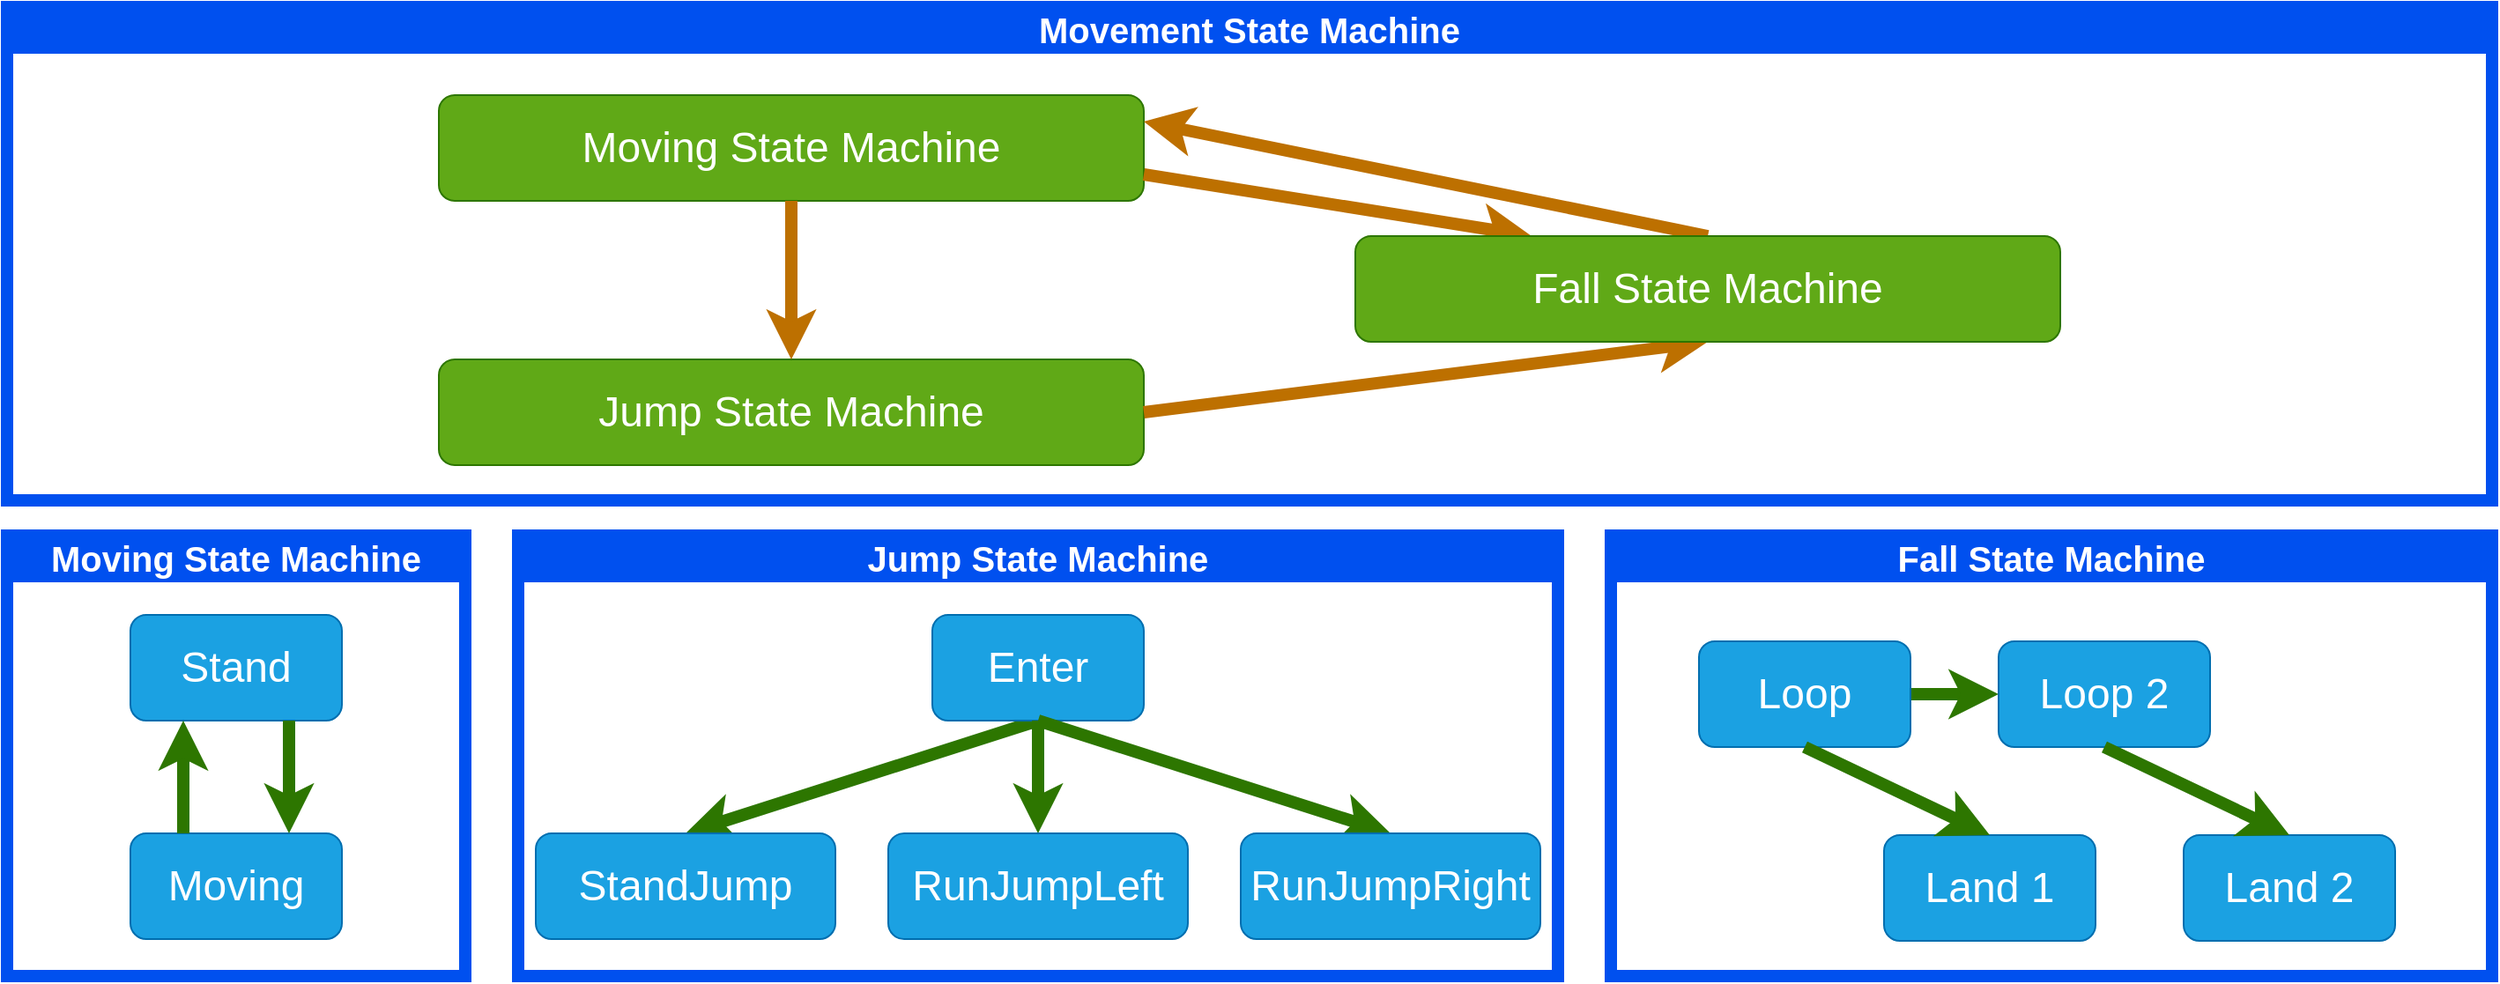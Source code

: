 <mxfile>
    <diagram id="YfLQU_7pIsObFUvdrNqj" name="Page-1">
        <mxGraphModel dx="1591" dy="929" grid="1" gridSize="10" guides="1" tooltips="1" connect="1" arrows="1" fold="1" page="1" pageScale="1" pageWidth="827" pageHeight="1169" math="0" shadow="0">
            <root>
                <mxCell id="0"/>
                <mxCell id="1" parent="0"/>
                <mxCell id="68" value="Moving State Machine" style="swimlane;fontSize=20;fillColor=#0050ef;fontColor=#ffffff;strokeColor=#0050ef;strokeWidth=7;" parent="1" vertex="1">
                    <mxGeometry x="50" y="570" width="260" height="250" as="geometry"/>
                </mxCell>
                <mxCell id="70" value="Stand" style="rounded=1;whiteSpace=wrap;html=1;fontSize=24;fillColor=#1ba1e2;fontColor=#ffffff;strokeColor=#006EAF;" parent="68" vertex="1">
                    <mxGeometry x="70" y="45" width="120" height="60" as="geometry"/>
                </mxCell>
                <mxCell id="73" value="Jump State Machine" style="swimlane;fontSize=20;fillColor=#0050ef;fontColor=#ffffff;strokeColor=#0050ef;strokeWidth=7;" vertex="1" parent="1">
                    <mxGeometry x="340" y="570" width="590" height="250" as="geometry"/>
                </mxCell>
                <mxCell id="78" style="edgeStyle=none;html=1;exitX=0.5;exitY=1;exitDx=0;exitDy=0;entryX=0.5;entryY=0;entryDx=0;entryDy=0;fillColor=#60a917;strokeColor=#2D7600;strokeWidth=7;" edge="1" parent="73" source="74" target="110">
                    <mxGeometry relative="1" as="geometry">
                        <mxPoint x="-160" y="115" as="sourcePoint"/>
                        <mxPoint x="95" y="145.0" as="targetPoint"/>
                    </mxGeometry>
                </mxCell>
                <mxCell id="74" value="Enter" style="rounded=1;whiteSpace=wrap;html=1;fontSize=24;fillColor=#1ba1e2;fontColor=#ffffff;strokeColor=#006EAF;" vertex="1" parent="73">
                    <mxGeometry x="235" y="45" width="120" height="60" as="geometry"/>
                </mxCell>
                <mxCell id="80" style="edgeStyle=none;html=1;exitX=0.5;exitY=1;exitDx=0;exitDy=0;entryX=0.5;entryY=0;entryDx=0;entryDy=0;fillColor=#60a917;strokeColor=#2D7600;strokeWidth=7;" edge="1" parent="73" source="74" target="108">
                    <mxGeometry relative="1" as="geometry">
                        <mxPoint x="315" y="125" as="sourcePoint"/>
                        <mxPoint x="495" y="145.0" as="targetPoint"/>
                    </mxGeometry>
                </mxCell>
                <mxCell id="79" style="edgeStyle=none;html=1;entryX=0.5;entryY=0;entryDx=0;entryDy=0;fillColor=#60a917;strokeColor=#2D7600;strokeWidth=7;exitX=0.5;exitY=1;exitDx=0;exitDy=0;" edge="1" parent="73" source="74" target="39">
                    <mxGeometry relative="1" as="geometry">
                        <mxPoint x="335" y="100" as="sourcePoint"/>
                        <mxPoint x="145" y="155" as="targetPoint"/>
                    </mxGeometry>
                </mxCell>
                <mxCell id="39" value="RunJumpLeft" style="rounded=1;whiteSpace=wrap;html=1;fontSize=24;fillColor=#1ba1e2;fontColor=#ffffff;strokeColor=#006EAF;" vertex="1" parent="73">
                    <mxGeometry x="210" y="169" width="170" height="60" as="geometry"/>
                </mxCell>
                <mxCell id="108" value="RunJumpRight" style="rounded=1;whiteSpace=wrap;html=1;fontSize=24;fillColor=#1ba1e2;fontColor=#ffffff;strokeColor=#006EAF;" vertex="1" parent="73">
                    <mxGeometry x="410" y="169" width="170" height="60" as="geometry"/>
                </mxCell>
                <mxCell id="109" value="Moving" style="rounded=1;whiteSpace=wrap;html=1;fontSize=24;fillColor=#1ba1e2;fontColor=#ffffff;strokeColor=#006EAF;" vertex="1" parent="73">
                    <mxGeometry x="-220" y="169" width="120" height="60" as="geometry"/>
                </mxCell>
                <mxCell id="110" value="StandJump" style="rounded=1;whiteSpace=wrap;html=1;fontSize=24;fillColor=#1ba1e2;fontColor=#ffffff;strokeColor=#006EAF;" vertex="1" parent="73">
                    <mxGeometry x="10" y="169" width="170" height="60" as="geometry"/>
                </mxCell>
                <mxCell id="81" value="Fall State Machine" style="swimlane;fontSize=20;fillColor=#0050ef;fontColor=#ffffff;strokeColor=#0050ef;strokeWidth=7;" parent="1" vertex="1">
                    <mxGeometry x="960" y="570" width="500" height="250" as="geometry"/>
                </mxCell>
                <mxCell id="84" style="edgeStyle=none;html=1;exitX=1;exitY=0.5;exitDx=0;exitDy=0;entryX=0;entryY=0.5;entryDx=0;entryDy=0;fillColor=#60a917;strokeColor=#2D7600;strokeWidth=7;" parent="81" source="46" target="47" edge="1">
                    <mxGeometry relative="1" as="geometry">
                        <mxPoint x="295" y="105" as="sourcePoint"/>
                        <mxPoint x="495" y="145" as="targetPoint"/>
                    </mxGeometry>
                </mxCell>
                <mxCell id="46" value="Loop" style="rounded=1;whiteSpace=wrap;html=1;fontSize=24;fillColor=#1ba1e2;fontColor=#ffffff;strokeColor=#006EAF;" parent="81" vertex="1">
                    <mxGeometry x="50" y="60" width="120" height="60" as="geometry"/>
                </mxCell>
                <mxCell id="47" value="Loop 2" style="rounded=1;whiteSpace=wrap;html=1;fontSize=24;fillColor=#1ba1e2;fontColor=#ffffff;strokeColor=#006EAF;" parent="81" vertex="1">
                    <mxGeometry x="220" y="60" width="120" height="60" as="geometry"/>
                </mxCell>
                <mxCell id="52" value="Land 1" style="rounded=1;whiteSpace=wrap;html=1;fontSize=24;fillColor=#1ba1e2;fontColor=#ffffff;strokeColor=#006EAF;" parent="81" vertex="1">
                    <mxGeometry x="155" y="170" width="120" height="60" as="geometry"/>
                </mxCell>
                <mxCell id="53" value="Land 2" style="rounded=1;whiteSpace=wrap;html=1;fontSize=24;fillColor=#1ba1e2;fontColor=#ffffff;strokeColor=#006EAF;" parent="81" vertex="1">
                    <mxGeometry x="325" y="170" width="120" height="60" as="geometry"/>
                </mxCell>
                <mxCell id="89" style="edgeStyle=none;html=1;exitX=0.5;exitY=1;exitDx=0;exitDy=0;entryX=0.5;entryY=0;entryDx=0;entryDy=0;fillColor=#60a917;strokeColor=#2D7600;strokeWidth=7;" parent="81" source="46" target="52" edge="1">
                    <mxGeometry relative="1" as="geometry">
                        <mxPoint x="180" y="100" as="sourcePoint"/>
                        <mxPoint x="264" y="100" as="targetPoint"/>
                    </mxGeometry>
                </mxCell>
                <mxCell id="90" style="edgeStyle=none;html=1;exitX=0.5;exitY=1;exitDx=0;exitDy=0;entryX=0.5;entryY=0;entryDx=0;entryDy=0;fillColor=#60a917;strokeColor=#2D7600;strokeWidth=7;" parent="81" source="47" target="53" edge="1">
                    <mxGeometry relative="1" as="geometry">
                        <mxPoint x="343" y="124.5" as="sourcePoint"/>
                        <mxPoint x="427" y="124.5" as="targetPoint"/>
                    </mxGeometry>
                </mxCell>
                <mxCell id="91" value="Movement State Machine" style="swimlane;fontSize=20;fillColor=#0050ef;fontColor=#ffffff;strokeColor=#0050ef;strokeWidth=7;" parent="1" vertex="1">
                    <mxGeometry x="50" y="270" width="1410" height="280" as="geometry"/>
                </mxCell>
                <mxCell id="94" value="Moving State Machine" style="rounded=1;whiteSpace=wrap;html=1;fontSize=24;fillColor=#60a917;fontColor=#ffffff;strokeColor=#2D7600;" parent="91" vertex="1">
                    <mxGeometry x="245" y="50" width="400" height="60" as="geometry"/>
                </mxCell>
                <mxCell id="100" value="Jump State Machine" style="rounded=1;whiteSpace=wrap;html=1;fontSize=24;fillColor=#60a917;fontColor=#ffffff;strokeColor=#2D7600;" parent="91" vertex="1">
                    <mxGeometry x="245" y="200" width="400" height="60" as="geometry"/>
                </mxCell>
                <mxCell id="102" style="edgeStyle=none;html=1;exitX=0.5;exitY=1;exitDx=0;exitDy=0;entryX=0.5;entryY=0;entryDx=0;entryDy=0;fillColor=#f0a30a;strokeColor=#BD7000;strokeWidth=7;" parent="91" source="94" target="100" edge="1">
                    <mxGeometry relative="1" as="geometry">
                        <mxPoint x="770" y="495" as="sourcePoint"/>
                        <mxPoint x="570" y="535" as="targetPoint"/>
                    </mxGeometry>
                </mxCell>
                <mxCell id="103" style="edgeStyle=none;html=1;exitX=1;exitY=0.5;exitDx=0;exitDy=0;entryX=0.5;entryY=1;entryDx=0;entryDy=0;fillColor=#f0a30a;strokeColor=#BD7000;strokeWidth=7;" parent="91" source="100" target="101" edge="1">
                    <mxGeometry relative="1" as="geometry">
                        <mxPoint x="455" y="110" as="sourcePoint"/>
                        <mxPoint x="455" y="200" as="targetPoint"/>
                    </mxGeometry>
                </mxCell>
                <mxCell id="104" style="edgeStyle=none;html=1;exitX=1;exitY=0.75;exitDx=0;exitDy=0;entryX=0.25;entryY=0;entryDx=0;entryDy=0;fillColor=#f0a30a;strokeColor=#BD7000;strokeWidth=7;" parent="91" source="94" target="101" edge="1">
                    <mxGeometry relative="1" as="geometry">
                        <mxPoint x="455" y="110" as="sourcePoint"/>
                        <mxPoint x="455" y="200" as="targetPoint"/>
                    </mxGeometry>
                </mxCell>
                <mxCell id="105" style="edgeStyle=none;html=1;exitX=0.5;exitY=0;exitDx=0;exitDy=0;entryX=1;entryY=0.25;entryDx=0;entryDy=0;fillColor=#f0a30a;strokeColor=#BD7000;strokeWidth=7;" parent="91" source="101" target="94" edge="1">
                    <mxGeometry relative="1" as="geometry">
                        <mxPoint x="655" y="230" as="sourcePoint"/>
                        <mxPoint x="975" y="190" as="targetPoint"/>
                    </mxGeometry>
                </mxCell>
                <mxCell id="101" value="Fall State Machine" style="rounded=1;whiteSpace=wrap;html=1;fontSize=24;fillColor=#60a917;fontColor=#ffffff;strokeColor=#2D7600;" parent="91" vertex="1">
                    <mxGeometry x="765" y="130" width="400" height="60" as="geometry"/>
                </mxCell>
                <mxCell id="71" style="edgeStyle=none;html=1;exitX=0.25;exitY=0;exitDx=0;exitDy=0;entryX=0.25;entryY=1;entryDx=0;entryDy=0;fillColor=#60a917;strokeColor=#2D7600;strokeWidth=7;" parent="1" source="109" target="70" edge="1">
                    <mxGeometry relative="1" as="geometry">
                        <mxPoint x="150" y="715.0" as="sourcePoint"/>
                    </mxGeometry>
                </mxCell>
                <mxCell id="69" style="edgeStyle=none;html=1;exitX=0.75;exitY=1;exitDx=0;exitDy=0;entryX=0.75;entryY=0;entryDx=0;entryDy=0;fillColor=#60a917;strokeColor=#2D7600;strokeWidth=7;" parent="1" source="70" target="109" edge="1">
                    <mxGeometry relative="1" as="geometry">
                        <mxPoint x="210" y="715.0" as="targetPoint"/>
                    </mxGeometry>
                </mxCell>
            </root>
        </mxGraphModel>
    </diagram>
</mxfile>